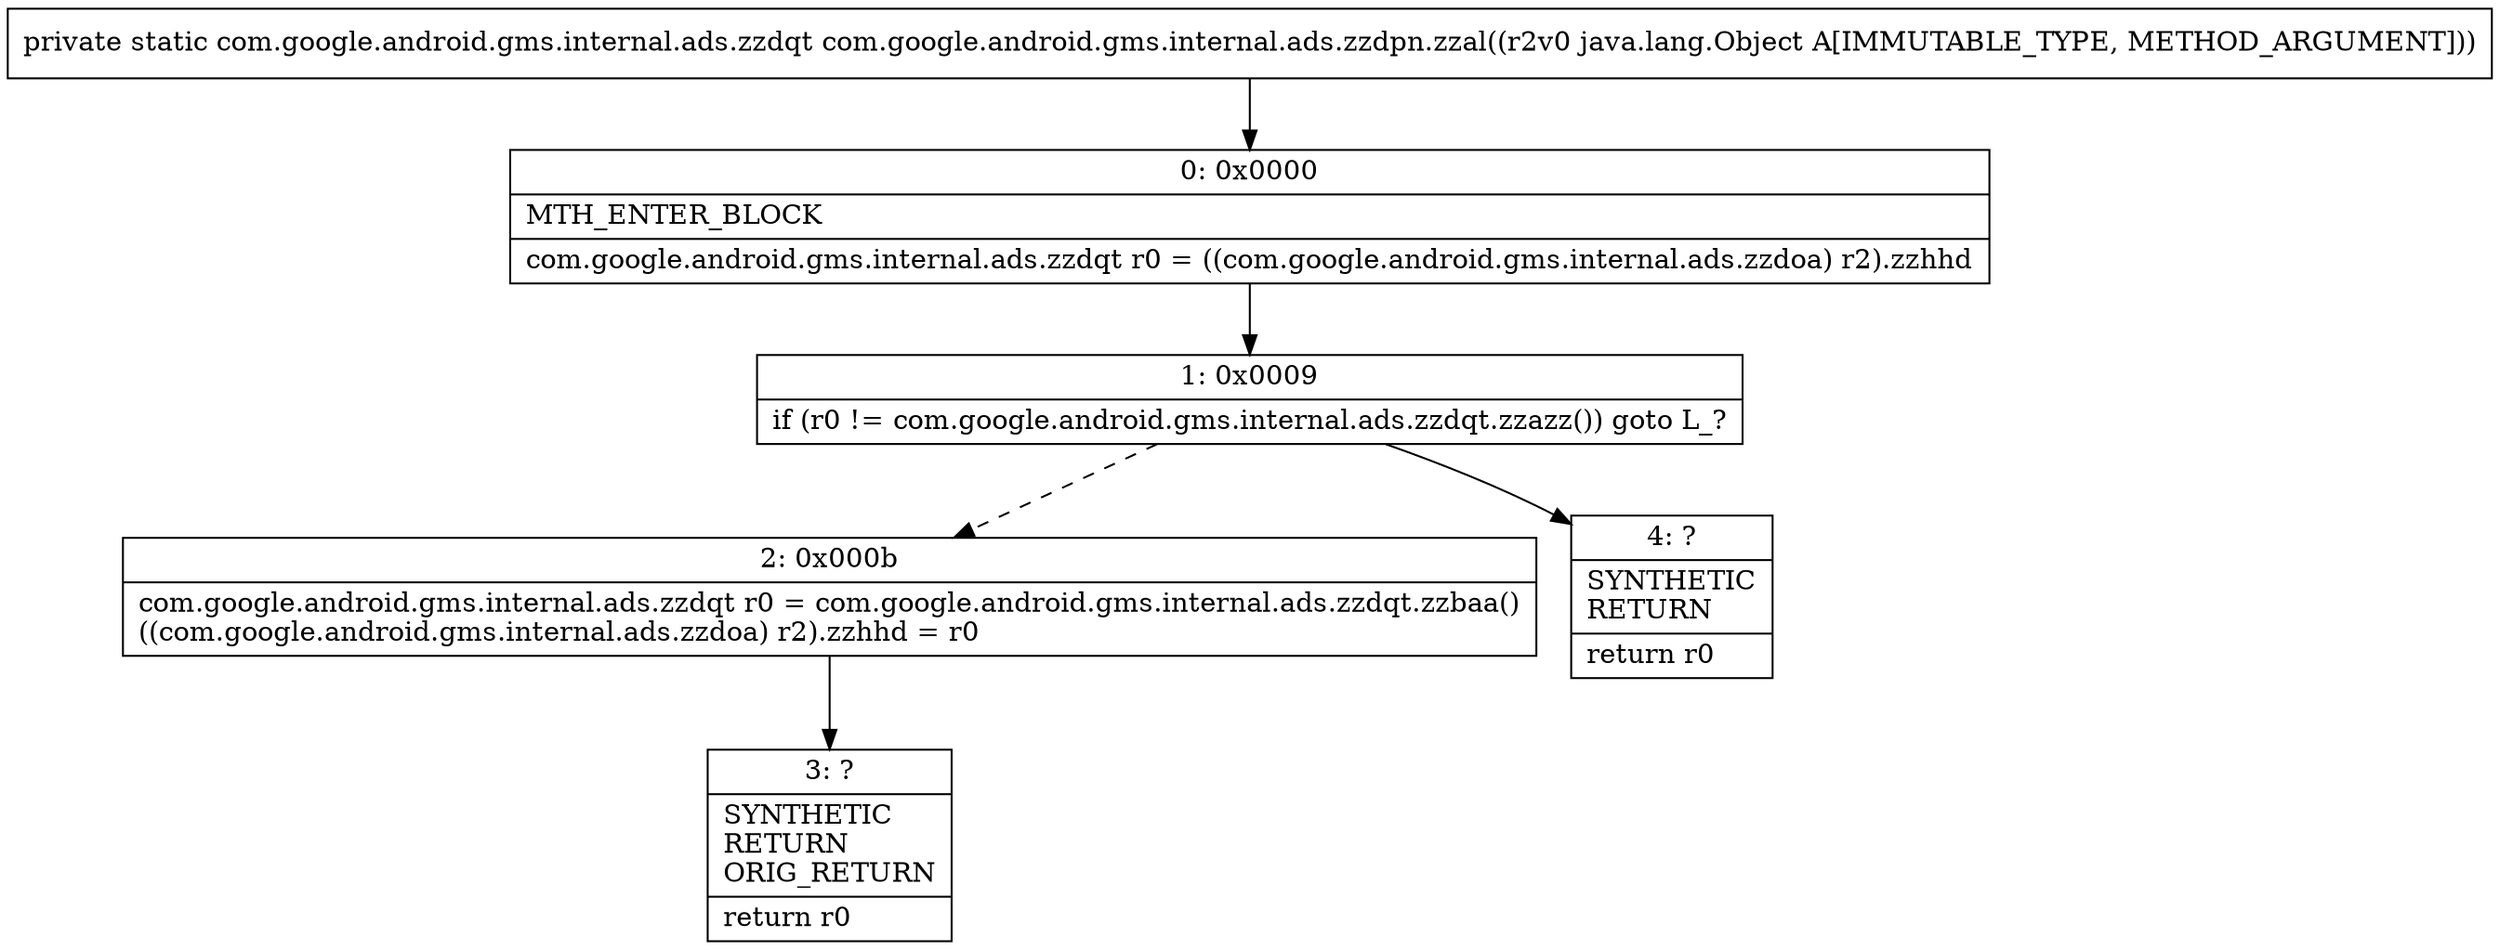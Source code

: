 digraph "CFG forcom.google.android.gms.internal.ads.zzdpn.zzal(Ljava\/lang\/Object;)Lcom\/google\/android\/gms\/internal\/ads\/zzdqt;" {
Node_0 [shape=record,label="{0\:\ 0x0000|MTH_ENTER_BLOCK\l|com.google.android.gms.internal.ads.zzdqt r0 = ((com.google.android.gms.internal.ads.zzdoa) r2).zzhhd\l}"];
Node_1 [shape=record,label="{1\:\ 0x0009|if (r0 != com.google.android.gms.internal.ads.zzdqt.zzazz()) goto L_?\l}"];
Node_2 [shape=record,label="{2\:\ 0x000b|com.google.android.gms.internal.ads.zzdqt r0 = com.google.android.gms.internal.ads.zzdqt.zzbaa()\l((com.google.android.gms.internal.ads.zzdoa) r2).zzhhd = r0\l}"];
Node_3 [shape=record,label="{3\:\ ?|SYNTHETIC\lRETURN\lORIG_RETURN\l|return r0\l}"];
Node_4 [shape=record,label="{4\:\ ?|SYNTHETIC\lRETURN\l|return r0\l}"];
MethodNode[shape=record,label="{private static com.google.android.gms.internal.ads.zzdqt com.google.android.gms.internal.ads.zzdpn.zzal((r2v0 java.lang.Object A[IMMUTABLE_TYPE, METHOD_ARGUMENT])) }"];
MethodNode -> Node_0;
Node_0 -> Node_1;
Node_1 -> Node_2[style=dashed];
Node_1 -> Node_4;
Node_2 -> Node_3;
}

